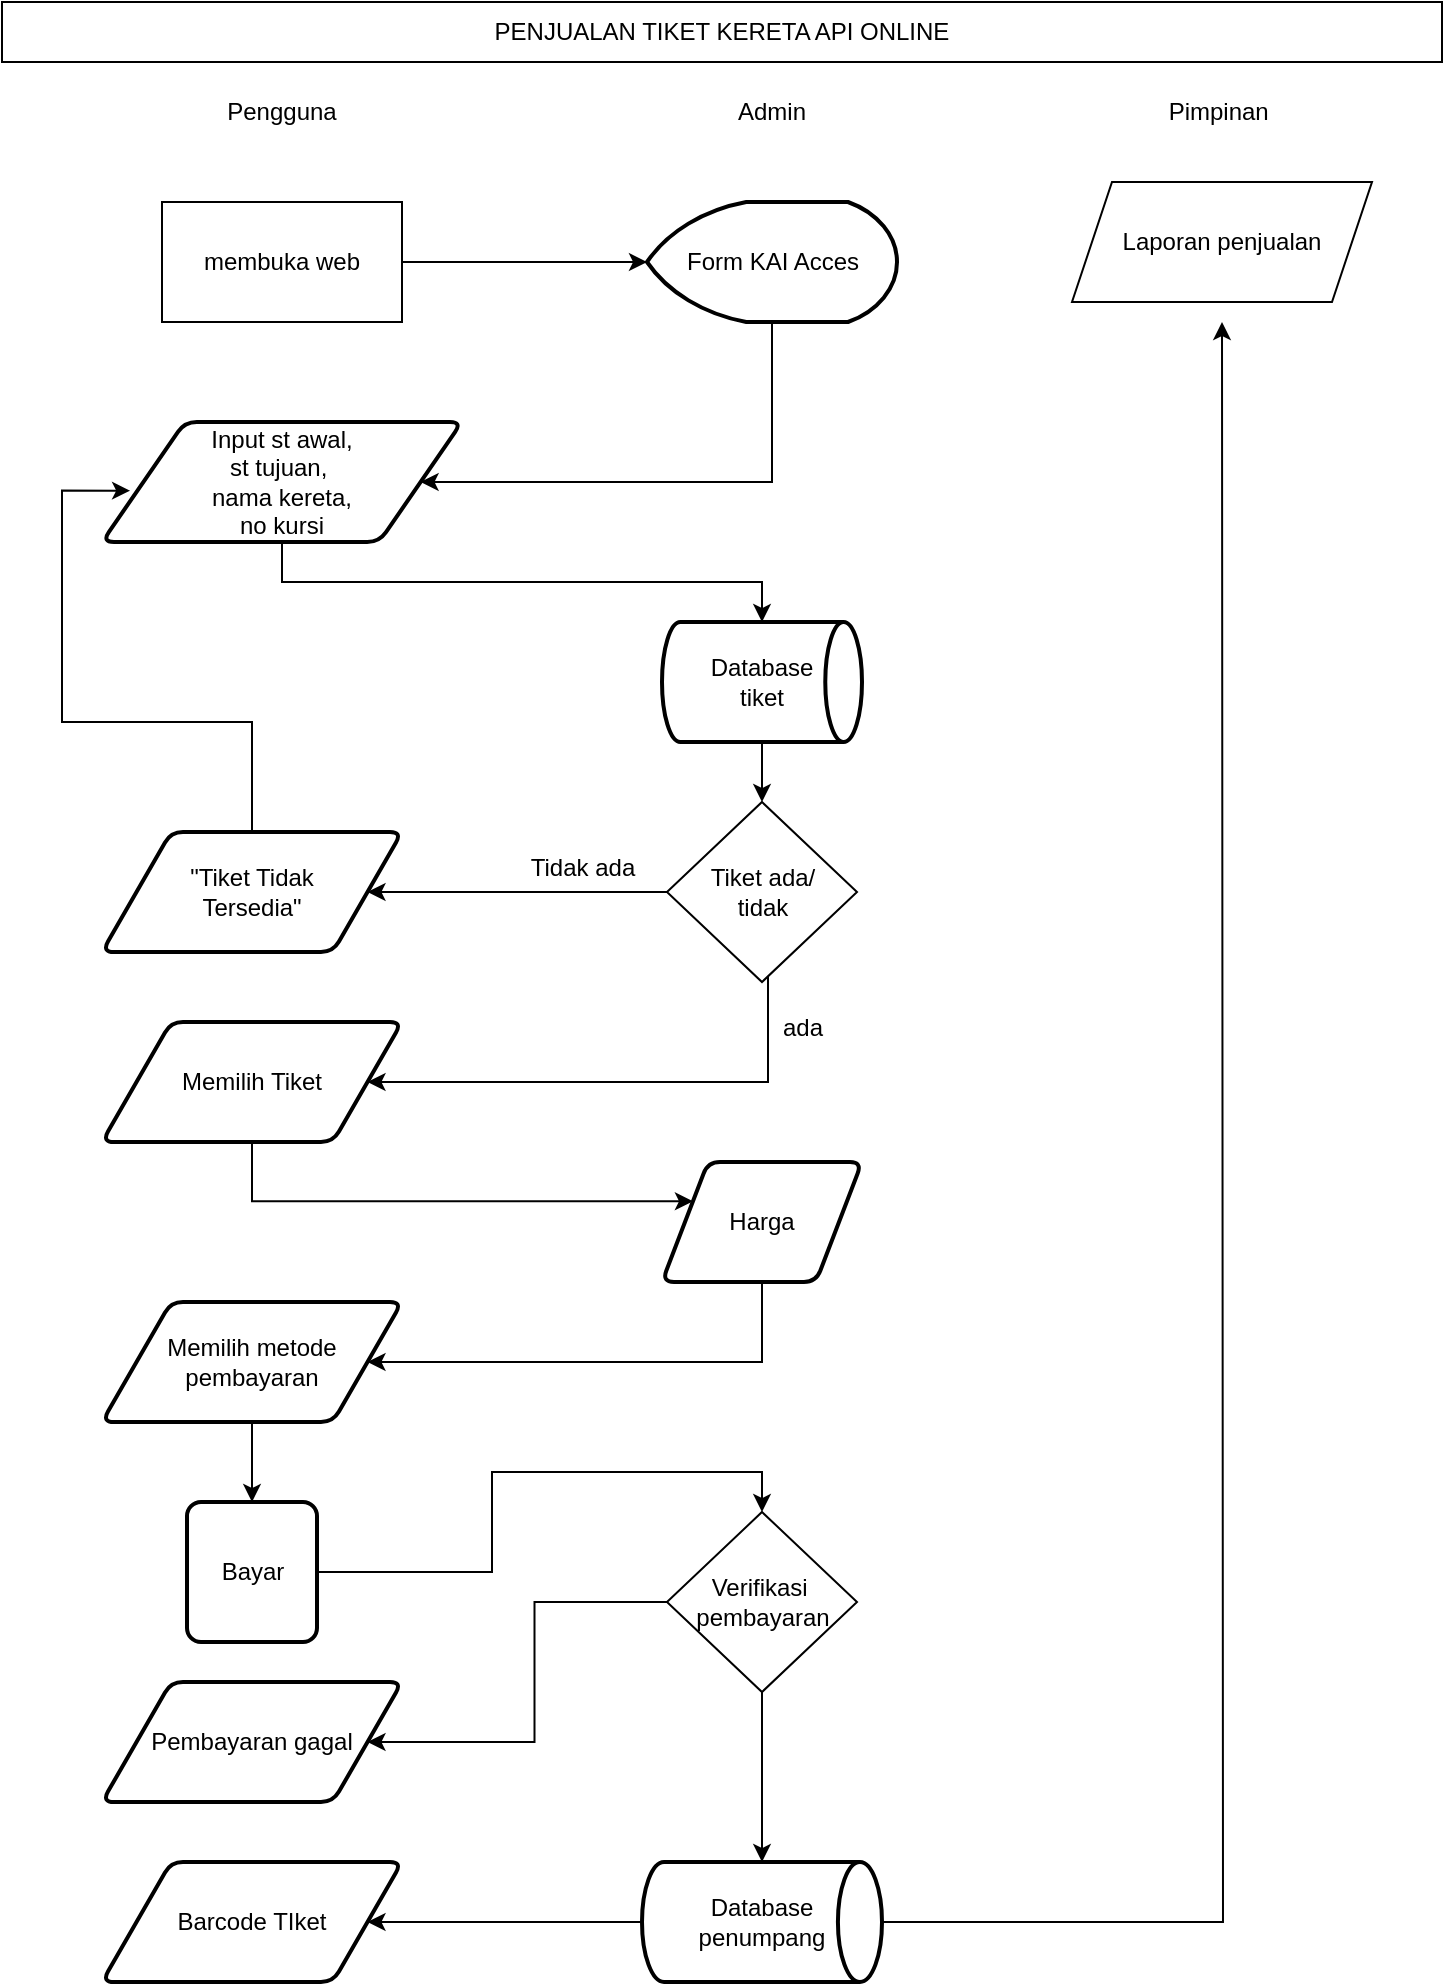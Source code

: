 <mxfile version="22.1.0" type="device">
  <diagram name="Halaman-1" id="6uawiZPhats1LGEyokFq">
    <mxGraphModel dx="712" dy="784" grid="1" gridSize="10" guides="1" tooltips="1" connect="1" arrows="1" fold="1" page="1" pageScale="1" pageWidth="827" pageHeight="1169" math="0" shadow="0">
      <root>
        <mxCell id="0" />
        <mxCell id="1" parent="0" />
        <mxCell id="Muj1xqNypY7UYE3G1wuV-1" value="PENJUALAN TIKET KERETA API ONLINE" style="rounded=0;whiteSpace=wrap;html=1;" parent="1" vertex="1">
          <mxGeometry x="70" y="80" width="720" height="30" as="geometry" />
        </mxCell>
        <mxCell id="Muj1xqNypY7UYE3G1wuV-2" value="Pengguna" style="text;html=1;strokeColor=none;fillColor=none;align=center;verticalAlign=middle;whiteSpace=wrap;rounded=0;" parent="1" vertex="1">
          <mxGeometry x="180" y="120" width="60" height="30" as="geometry" />
        </mxCell>
        <mxCell id="Muj1xqNypY7UYE3G1wuV-3" value="Admin" style="text;html=1;strokeColor=none;fillColor=none;align=center;verticalAlign=middle;whiteSpace=wrap;rounded=0;" parent="1" vertex="1">
          <mxGeometry x="425" y="120" width="60" height="30" as="geometry" />
        </mxCell>
        <mxCell id="Muj1xqNypY7UYE3G1wuV-9" style="edgeStyle=orthogonalEdgeStyle;rounded=0;orthogonalLoop=1;jettySize=auto;html=1;entryX=0;entryY=0.5;entryDx=0;entryDy=0;entryPerimeter=0;" parent="1" source="Muj1xqNypY7UYE3G1wuV-5" target="Muj1xqNypY7UYE3G1wuV-8" edge="1">
          <mxGeometry relative="1" as="geometry" />
        </mxCell>
        <mxCell id="Muj1xqNypY7UYE3G1wuV-5" value="membuka web" style="rounded=0;whiteSpace=wrap;html=1;" parent="1" vertex="1">
          <mxGeometry x="150" y="180" width="120" height="60" as="geometry" />
        </mxCell>
        <mxCell id="Muj1xqNypY7UYE3G1wuV-29" style="edgeStyle=orthogonalEdgeStyle;rounded=0;orthogonalLoop=1;jettySize=auto;html=1;entryX=0.5;entryY=0;entryDx=0;entryDy=0;entryPerimeter=0;" parent="1" source="Muj1xqNypY7UYE3G1wuV-7" target="Muj1xqNypY7UYE3G1wuV-22" edge="1">
          <mxGeometry relative="1" as="geometry">
            <Array as="points">
              <mxPoint x="210" y="370" />
              <mxPoint x="450" y="370" />
            </Array>
          </mxGeometry>
        </mxCell>
        <mxCell id="Muj1xqNypY7UYE3G1wuV-7" value="Input st awal, &lt;br&gt;st tujuan,&amp;nbsp;&lt;br&gt;nama kereta, &lt;br&gt;no kursi" style="shape=parallelogram;html=1;strokeWidth=2;perimeter=parallelogramPerimeter;whiteSpace=wrap;rounded=1;arcSize=12;size=0.23;" parent="1" vertex="1">
          <mxGeometry x="120" y="290" width="180" height="60" as="geometry" />
        </mxCell>
        <mxCell id="Muj1xqNypY7UYE3G1wuV-10" style="edgeStyle=orthogonalEdgeStyle;rounded=0;orthogonalLoop=1;jettySize=auto;html=1;entryX=1;entryY=0.5;entryDx=0;entryDy=0;" parent="1" source="Muj1xqNypY7UYE3G1wuV-8" target="Muj1xqNypY7UYE3G1wuV-7" edge="1">
          <mxGeometry relative="1" as="geometry">
            <Array as="points">
              <mxPoint x="455" y="320" />
            </Array>
          </mxGeometry>
        </mxCell>
        <mxCell id="Muj1xqNypY7UYE3G1wuV-8" value="Form KAI Acces" style="strokeWidth=2;html=1;shape=mxgraph.flowchart.display;whiteSpace=wrap;" parent="1" vertex="1">
          <mxGeometry x="392.5" y="180" width="125" height="60" as="geometry" />
        </mxCell>
        <mxCell id="Muj1xqNypY7UYE3G1wuV-25" style="edgeStyle=orthogonalEdgeStyle;rounded=0;orthogonalLoop=1;jettySize=auto;html=1;entryX=1;entryY=0.5;entryDx=0;entryDy=0;" parent="1" source="Muj1xqNypY7UYE3G1wuV-11" target="Muj1xqNypY7UYE3G1wuV-13" edge="1">
          <mxGeometry relative="1" as="geometry" />
        </mxCell>
        <mxCell id="Muj1xqNypY7UYE3G1wuV-26" style="edgeStyle=orthogonalEdgeStyle;rounded=0;orthogonalLoop=1;jettySize=auto;html=1;entryX=1;entryY=0.5;entryDx=0;entryDy=0;" parent="1" source="Muj1xqNypY7UYE3G1wuV-11" target="Muj1xqNypY7UYE3G1wuV-15" edge="1">
          <mxGeometry relative="1" as="geometry">
            <Array as="points">
              <mxPoint x="453" y="620" />
            </Array>
          </mxGeometry>
        </mxCell>
        <mxCell id="Muj1xqNypY7UYE3G1wuV-11" value="Tiket ada/&lt;br&gt;tidak" style="rhombus;whiteSpace=wrap;html=1;" parent="1" vertex="1">
          <mxGeometry x="402.5" y="480" width="95" height="90" as="geometry" />
        </mxCell>
        <mxCell id="Muj1xqNypY7UYE3G1wuV-20" style="edgeStyle=orthogonalEdgeStyle;rounded=0;orthogonalLoop=1;jettySize=auto;html=1;entryX=0.078;entryY=0.572;entryDx=0;entryDy=0;entryPerimeter=0;" parent="1" source="Muj1xqNypY7UYE3G1wuV-13" target="Muj1xqNypY7UYE3G1wuV-7" edge="1">
          <mxGeometry relative="1" as="geometry">
            <Array as="points">
              <mxPoint x="195" y="440" />
              <mxPoint x="100" y="440" />
              <mxPoint x="100" y="324" />
            </Array>
          </mxGeometry>
        </mxCell>
        <mxCell id="Muj1xqNypY7UYE3G1wuV-13" value="&quot;Tiket Tidak&lt;br&gt;Tersedia&quot;" style="shape=parallelogram;html=1;strokeWidth=2;perimeter=parallelogramPerimeter;whiteSpace=wrap;rounded=1;arcSize=12;size=0.23;" parent="1" vertex="1">
          <mxGeometry x="120" y="495" width="150" height="60" as="geometry" />
        </mxCell>
        <mxCell id="Muj1xqNypY7UYE3G1wuV-36" style="edgeStyle=orthogonalEdgeStyle;rounded=0;orthogonalLoop=1;jettySize=auto;html=1;entryX=0;entryY=0.25;entryDx=0;entryDy=0;" parent="1" source="Muj1xqNypY7UYE3G1wuV-15" target="Muj1xqNypY7UYE3G1wuV-35" edge="1">
          <mxGeometry relative="1" as="geometry">
            <Array as="points">
              <mxPoint x="195" y="680" />
            </Array>
          </mxGeometry>
        </mxCell>
        <mxCell id="Muj1xqNypY7UYE3G1wuV-15" value="Memilih Tiket" style="shape=parallelogram;html=1;strokeWidth=2;perimeter=parallelogramPerimeter;whiteSpace=wrap;rounded=1;arcSize=12;size=0.23;" parent="1" vertex="1">
          <mxGeometry x="120" y="590" width="150" height="60" as="geometry" />
        </mxCell>
        <mxCell id="Muj1xqNypY7UYE3G1wuV-30" style="edgeStyle=orthogonalEdgeStyle;rounded=0;orthogonalLoop=1;jettySize=auto;html=1;entryX=0.5;entryY=0;entryDx=0;entryDy=0;" parent="1" source="Muj1xqNypY7UYE3G1wuV-22" target="Muj1xqNypY7UYE3G1wuV-11" edge="1">
          <mxGeometry relative="1" as="geometry" />
        </mxCell>
        <mxCell id="Muj1xqNypY7UYE3G1wuV-22" value="Database &lt;br&gt;tiket" style="strokeWidth=2;html=1;shape=mxgraph.flowchart.direct_data;whiteSpace=wrap;" parent="1" vertex="1">
          <mxGeometry x="400" y="390" width="100" height="60" as="geometry" />
        </mxCell>
        <mxCell id="Muj1xqNypY7UYE3G1wuV-27" value="Tidak ada" style="text;html=1;align=center;verticalAlign=middle;resizable=0;points=[];autosize=1;strokeColor=none;fillColor=none;" parent="1" vertex="1">
          <mxGeometry x="320" y="498" width="80" height="30" as="geometry" />
        </mxCell>
        <mxCell id="Muj1xqNypY7UYE3G1wuV-28" value="ada" style="text;html=1;align=center;verticalAlign=middle;resizable=0;points=[];autosize=1;strokeColor=none;fillColor=none;" parent="1" vertex="1">
          <mxGeometry x="450" y="578" width="40" height="30" as="geometry" />
        </mxCell>
        <mxCell id="Muj1xqNypY7UYE3G1wuV-41" value="" style="edgeStyle=orthogonalEdgeStyle;rounded=0;orthogonalLoop=1;jettySize=auto;html=1;" parent="1" source="Muj1xqNypY7UYE3G1wuV-31" target="Muj1xqNypY7UYE3G1wuV-40" edge="1">
          <mxGeometry relative="1" as="geometry" />
        </mxCell>
        <mxCell id="Muj1xqNypY7UYE3G1wuV-31" value="Memilih metode pembayaran" style="shape=parallelogram;html=1;strokeWidth=2;perimeter=parallelogramPerimeter;whiteSpace=wrap;rounded=1;arcSize=12;size=0.23;" parent="1" vertex="1">
          <mxGeometry x="120" y="730" width="150" height="60" as="geometry" />
        </mxCell>
        <mxCell id="Muj1xqNypY7UYE3G1wuV-38" style="edgeStyle=orthogonalEdgeStyle;rounded=0;orthogonalLoop=1;jettySize=auto;html=1;entryX=1;entryY=0.5;entryDx=0;entryDy=0;" parent="1" source="Muj1xqNypY7UYE3G1wuV-35" target="Muj1xqNypY7UYE3G1wuV-31" edge="1">
          <mxGeometry relative="1" as="geometry">
            <Array as="points">
              <mxPoint x="450" y="760" />
            </Array>
          </mxGeometry>
        </mxCell>
        <mxCell id="Muj1xqNypY7UYE3G1wuV-35" value="Harga" style="shape=parallelogram;html=1;strokeWidth=2;perimeter=parallelogramPerimeter;whiteSpace=wrap;rounded=1;arcSize=12;size=0.23;" parent="1" vertex="1">
          <mxGeometry x="400" y="660" width="100" height="60" as="geometry" />
        </mxCell>
        <mxCell id="Muj1xqNypY7UYE3G1wuV-50" style="edgeStyle=orthogonalEdgeStyle;rounded=0;orthogonalLoop=1;jettySize=auto;html=1;entryX=0.5;entryY=0;entryDx=0;entryDy=0;" parent="1" source="Muj1xqNypY7UYE3G1wuV-40" target="Muj1xqNypY7UYE3G1wuV-48" edge="1">
          <mxGeometry relative="1" as="geometry" />
        </mxCell>
        <mxCell id="Muj1xqNypY7UYE3G1wuV-40" value="Bayar" style="rounded=1;whiteSpace=wrap;html=1;absoluteArcSize=1;arcSize=14;strokeWidth=2;" parent="1" vertex="1">
          <mxGeometry x="162.5" y="830" width="65" height="70" as="geometry" />
        </mxCell>
        <mxCell id="Muj1xqNypY7UYE3G1wuV-52" style="edgeStyle=orthogonalEdgeStyle;rounded=0;orthogonalLoop=1;jettySize=auto;html=1;" parent="1" source="Muj1xqNypY7UYE3G1wuV-43" target="Muj1xqNypY7UYE3G1wuV-47" edge="1">
          <mxGeometry relative="1" as="geometry" />
        </mxCell>
        <mxCell id="Muj1xqNypY7UYE3G1wuV-43" value="Database penumpang" style="strokeWidth=2;html=1;shape=mxgraph.flowchart.direct_data;whiteSpace=wrap;" parent="1" vertex="1">
          <mxGeometry x="390" y="1010" width="120" height="60" as="geometry" />
        </mxCell>
        <mxCell id="Muj1xqNypY7UYE3G1wuV-47" value="Barcode TIket" style="shape=parallelogram;html=1;strokeWidth=2;perimeter=parallelogramPerimeter;whiteSpace=wrap;rounded=1;arcSize=12;size=0.23;" parent="1" vertex="1">
          <mxGeometry x="120" y="1010" width="150" height="60" as="geometry" />
        </mxCell>
        <mxCell id="Muj1xqNypY7UYE3G1wuV-51" style="edgeStyle=orthogonalEdgeStyle;rounded=0;orthogonalLoop=1;jettySize=auto;html=1;entryX=0.5;entryY=0;entryDx=0;entryDy=0;entryPerimeter=0;" parent="1" source="Muj1xqNypY7UYE3G1wuV-48" target="Muj1xqNypY7UYE3G1wuV-43" edge="1">
          <mxGeometry relative="1" as="geometry" />
        </mxCell>
        <mxCell id="Muj1xqNypY7UYE3G1wuV-54" style="edgeStyle=orthogonalEdgeStyle;rounded=0;orthogonalLoop=1;jettySize=auto;html=1;" parent="1" source="Muj1xqNypY7UYE3G1wuV-48" target="Muj1xqNypY7UYE3G1wuV-53" edge="1">
          <mxGeometry relative="1" as="geometry" />
        </mxCell>
        <mxCell id="Muj1xqNypY7UYE3G1wuV-48" value="Verifikasi&amp;nbsp;&lt;br&gt;pembayaran" style="rhombus;whiteSpace=wrap;html=1;" parent="1" vertex="1">
          <mxGeometry x="402.5" y="835" width="95" height="90" as="geometry" />
        </mxCell>
        <mxCell id="Muj1xqNypY7UYE3G1wuV-53" value="Pembayaran gagal" style="shape=parallelogram;html=1;strokeWidth=2;perimeter=parallelogramPerimeter;whiteSpace=wrap;rounded=1;arcSize=12;size=0.23;" parent="1" vertex="1">
          <mxGeometry x="120" y="920" width="150" height="60" as="geometry" />
        </mxCell>
        <mxCell id="J8_zcqtlB92I2Keh7Oy5-1" value="Pimpinan&amp;nbsp;" style="text;html=1;strokeColor=none;fillColor=none;align=center;verticalAlign=middle;whiteSpace=wrap;rounded=0;" parent="1" vertex="1">
          <mxGeometry x="650" y="120" width="60" height="30" as="geometry" />
        </mxCell>
        <mxCell id="J8_zcqtlB92I2Keh7Oy5-3" style="edgeStyle=orthogonalEdgeStyle;rounded=0;orthogonalLoop=1;jettySize=auto;html=1;entryX=0.5;entryY=1;entryDx=0;entryDy=0;entryPerimeter=0;" parent="1" source="Muj1xqNypY7UYE3G1wuV-43" edge="1">
          <mxGeometry relative="1" as="geometry">
            <mxPoint x="680" y="240" as="targetPoint" />
          </mxGeometry>
        </mxCell>
        <mxCell id="lwhYEk-7zJLDePPaTumw-1" value="Laporan penjualan&lt;br&gt;" style="shape=parallelogram;perimeter=parallelogramPerimeter;whiteSpace=wrap;html=1;fixedSize=1;" parent="1" vertex="1">
          <mxGeometry x="605" y="170" width="150" height="60" as="geometry" />
        </mxCell>
      </root>
    </mxGraphModel>
  </diagram>
</mxfile>
